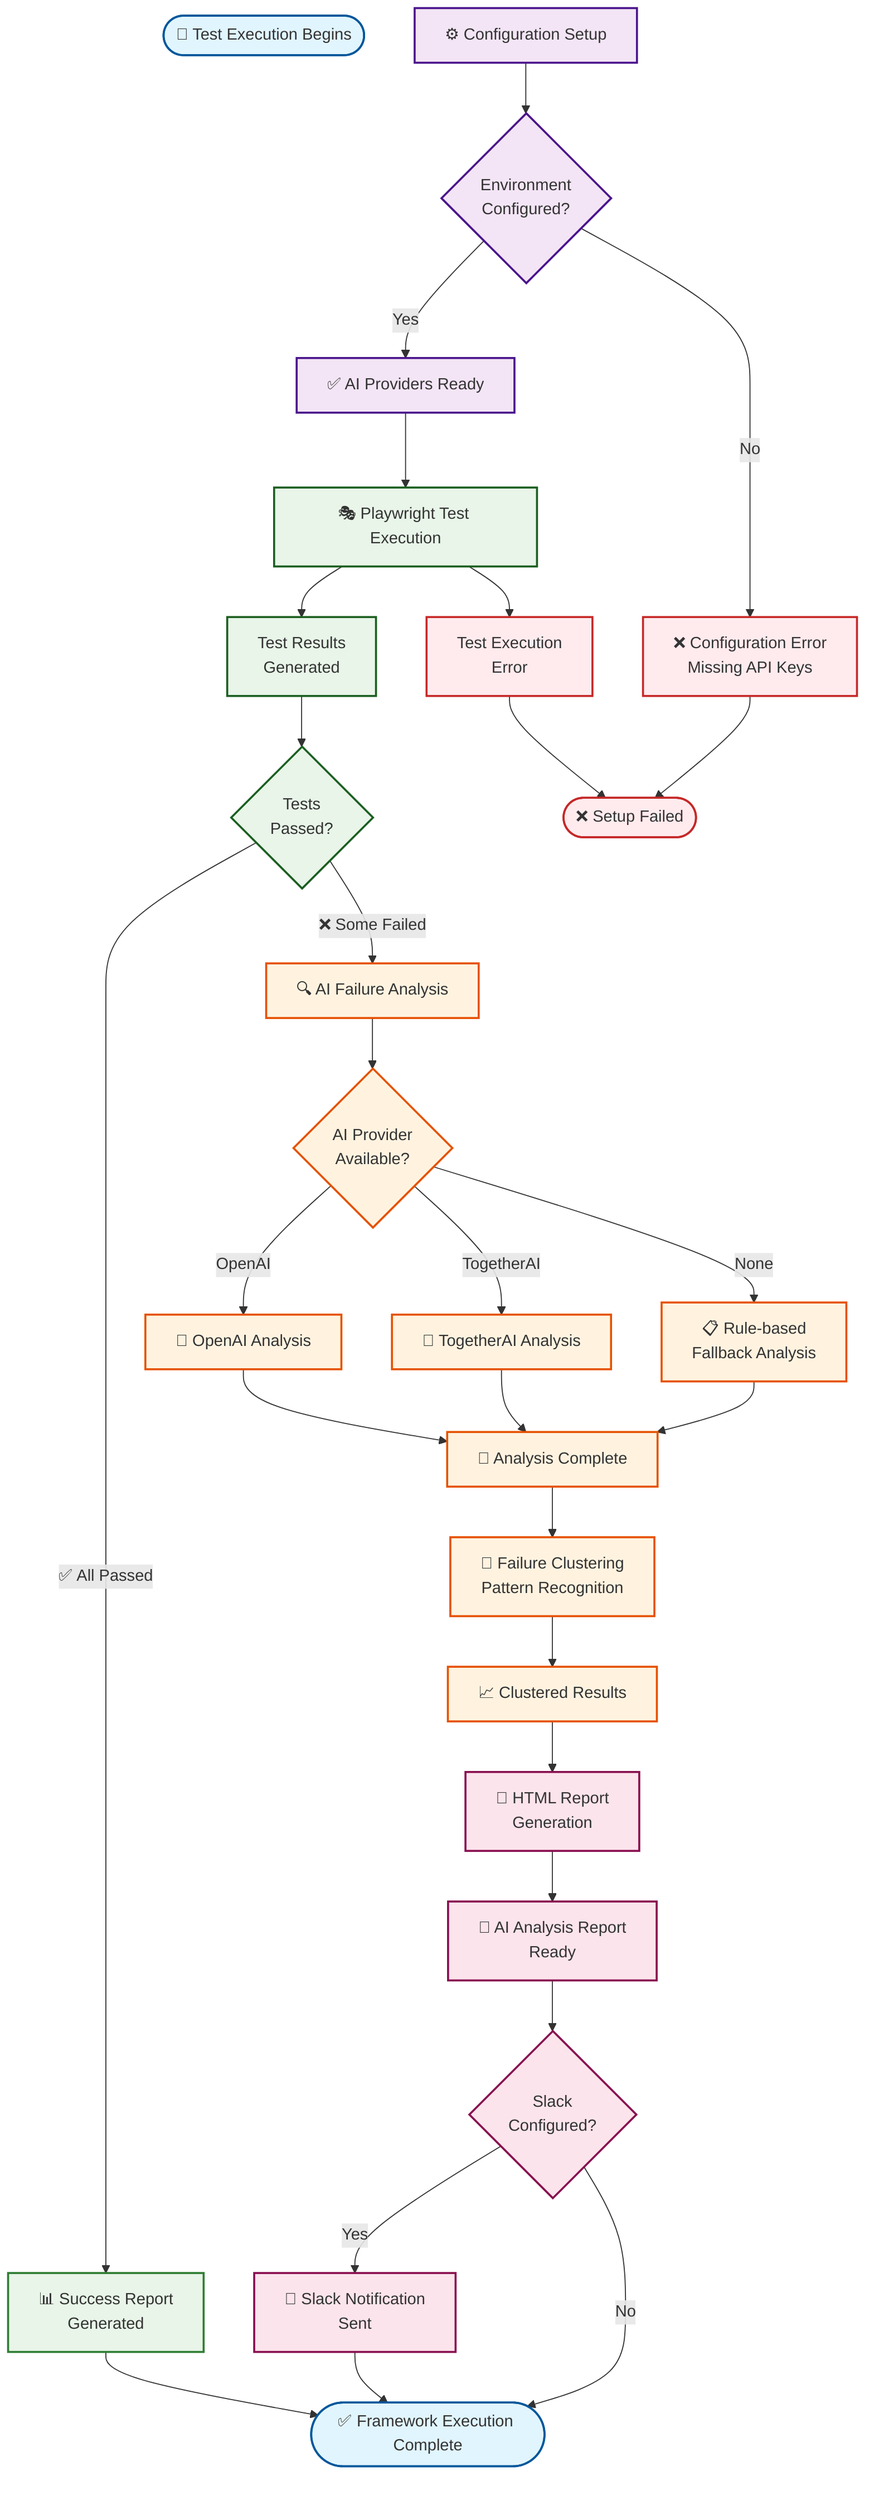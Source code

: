 flowchart TD
    %% Start Node
    START([🚀 Test Execution Begins])

    %% Configuration Phase
    CONFIG[⚙️ Configuration Setup]
    CONFIG --> ENV_CHECK{Environment<br/>Configured?}
    ENV_CHECK -->|Yes| API_READY[✅ AI Providers Ready]
    ENV_CHECK -->|No| CONFIG_ERROR[❌ Configuration Error<br/>Missing API Keys]

    %% Test Execution Phase
    API_READY --> TEST_EXEC[🎭 Playwright Test Execution]
    TEST_EXEC --> TEST_RESULTS[Test Results<br/>Generated]

    %% Analysis Phase
    TEST_RESULTS --> FAILURE_CHECK{Tests<br/>Passed?}

    FAILURE_CHECK -->|✅ All Passed| SUCCESS_REPORT[📊 Success Report<br/>Generated]
    FAILURE_CHECK -->|❌ Some Failed| FAILURE_ANALYSIS[🔍 AI Failure Analysis]

    %% AI Analysis Flow
    FAILURE_ANALYSIS --> PROVIDER_SELECT{AI Provider<br/>Available?}
    PROVIDER_SELECT -->|OpenAI| OPENAI_ANALYZE[🤖 OpenAI Analysis]
    PROVIDER_SELECT -->|TogetherAI| TOGETHER_ANALYZE[🧠 TogetherAI Analysis]
    PROVIDER_SELECT -->|None| FALLBACK_ANALYZE[📋 Rule-based<br/>Fallback Analysis]

    %% Analysis Results
    OPENAI_ANALYZE --> ANALYSIS_COMPLETE
    TOGETHER_ANALYZE --> ANALYSIS_COMPLETE
    FALLBACK_ANALYZE --> ANALYSIS_COMPLETE

    ANALYSIS_COMPLETE[📝 Analysis Complete] --> CLUSTERING

    %% Clustering Phase
    CLUSTERING[🔗 Failure Clustering<br/>Pattern Recognition] --> CLUSTER_RESULTS

    %% Report Generation
    CLUSTER_RESULTS[📈 Clustered Results] --> REPORT_GEN[📄 HTML Report<br/>Generation]

    REPORT_GEN --> REPORT_READY[🎯 AI Analysis Report<br/>Ready]

    %% Notification Phase
    REPORT_READY --> NOTIFY_CHECK{Slack<br/>Configured?}
    NOTIFY_CHECK -->|Yes| SLACK_NOTIFY[📢 Slack Notification<br/>Sent]
    NOTIFY_CHECK -->|No| COMPLETE

    SLACK_NOTIFY --> COMPLETE
    SUCCESS_REPORT --> COMPLETE

    %% End Node
    COMPLETE([✅ Framework Execution Complete])

    %% Error Handling
    CONFIG_ERROR --> END_ERROR([❌ Setup Failed])
    TEST_EXEC --> TEST_ERROR[Test Execution<br/>Error]
    TEST_ERROR --> END_ERROR

    %% Styling
    classDef startClass fill:#e1f5fe,stroke:#01579b,stroke-width:2px
    classDef configClass fill:#f3e5f5,stroke:#4a148c,stroke-width:2px
    classDef testClass fill:#e8f5e8,stroke:#1b5e20,stroke-width:2px
    classDef aiClass fill:#fff3e0,stroke:#e65100,stroke-width:2px
    classDef reportClass fill:#fce4ec,stroke:#880e4f,stroke-width:2px
    classDef successClass fill:#e8f5e8,stroke:#2e7d32,stroke-width:2px
    classDef errorClass fill:#ffebee,stroke:#c62828,stroke-width:2px

    class START,COMPLETE startClass
    class CONFIG,ENV_CHECK,API_READY configClass
    class TEST_EXEC,TEST_RESULTS,FAILURE_CHECK testClass
    class FAILURE_ANALYSIS,PROVIDER_SELECT,OPENAI_ANALYZE,TOGETHER_ANALYZE,FALLBACK_ANALYZE,ANALYSIS_COMPLETE,CLUSTERING,CLUSTER_RESULTS aiClass
    class REPORT_GEN,REPORT_READY,NOTIFY_CHECK,SLACK_NOTIFY reportClass
    class SUCCESS_REPORT successClass
    class CONFIG_ERROR,TEST_ERROR,END_ERROR errorClass